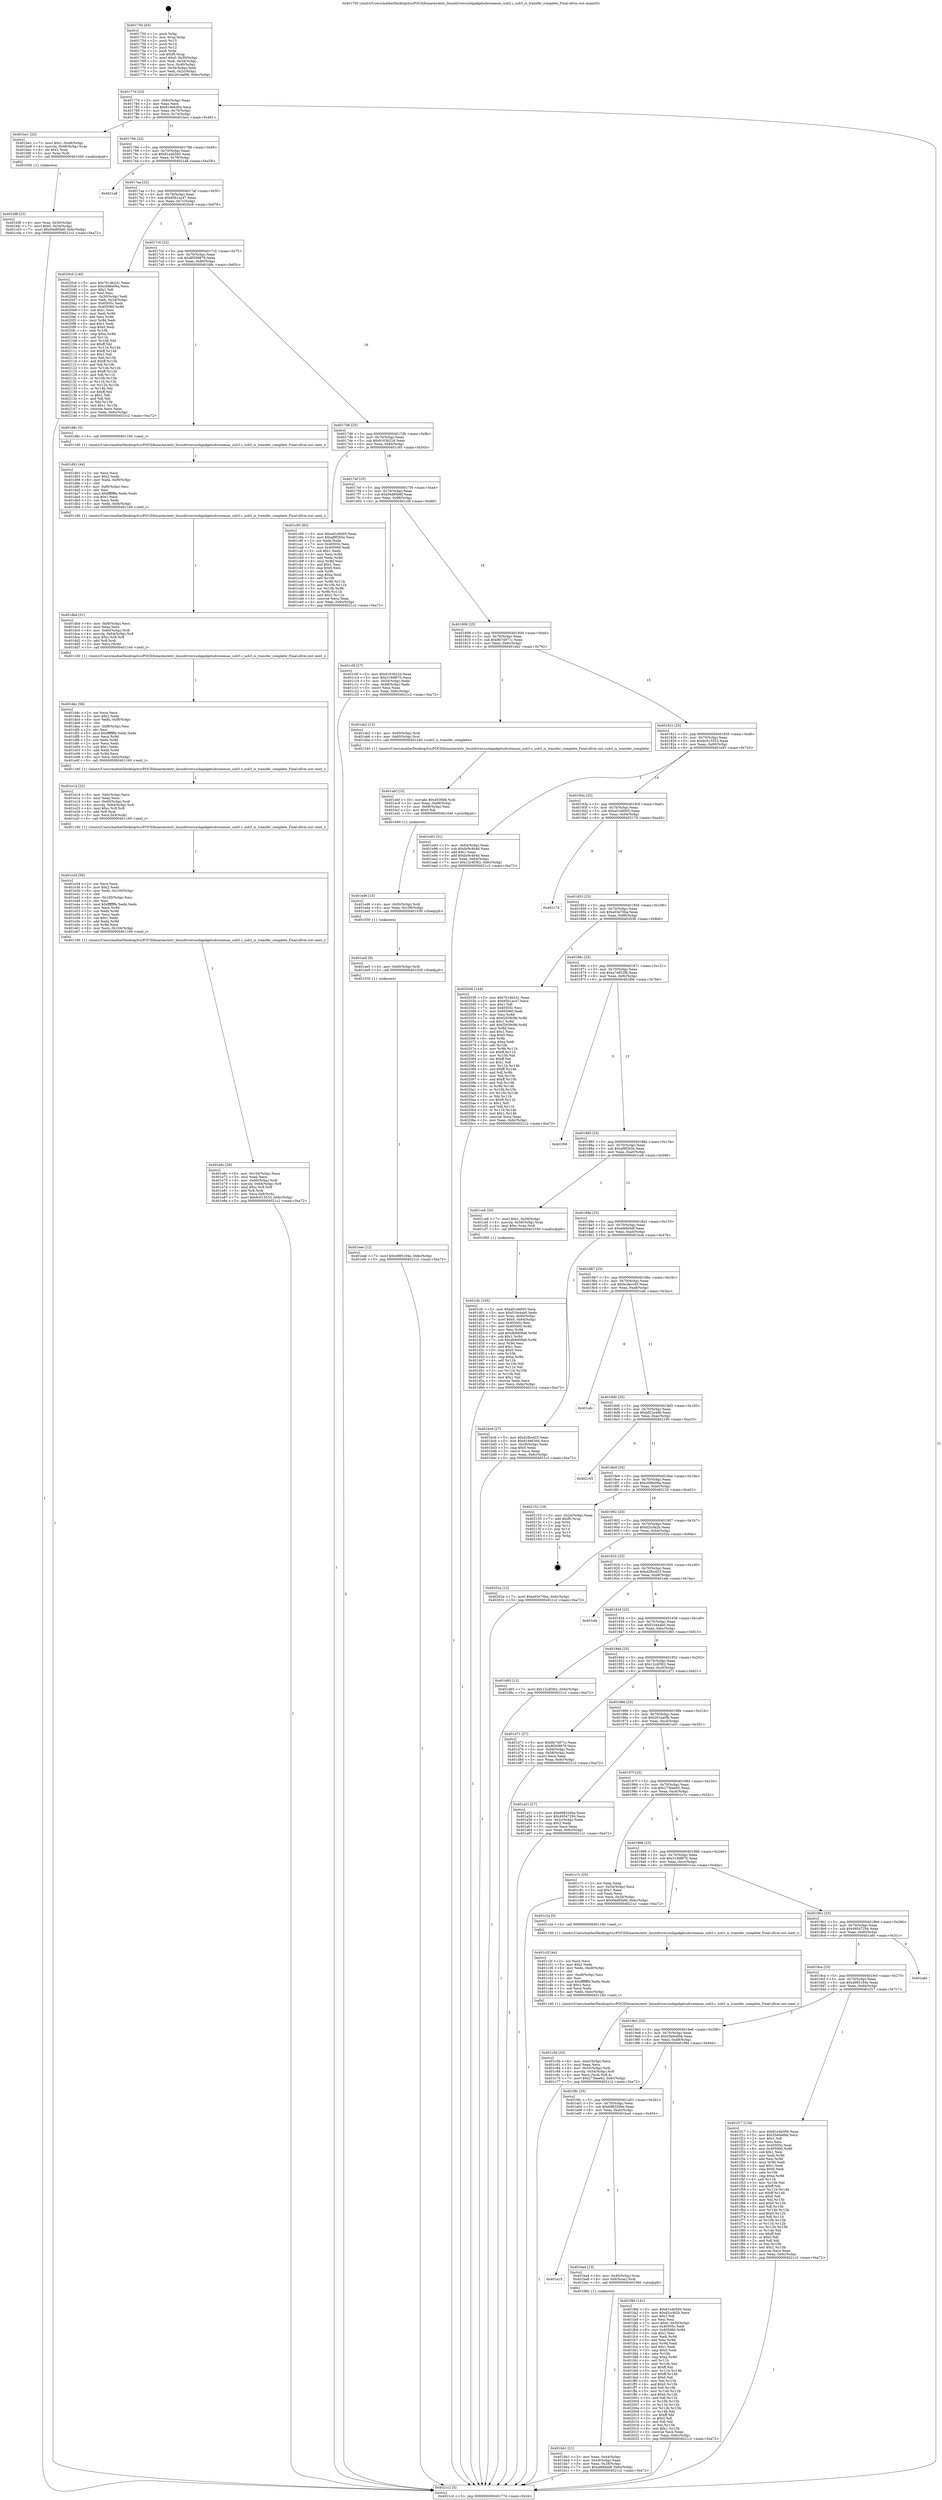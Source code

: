 digraph "0x401750" {
  label = "0x401750 (/mnt/c/Users/mathe/Desktop/tcc/POCII/binaries/extr_linuxdriversusbgadgetudcrenesas_usb3.c_usb3_is_transfer_complete_Final-ollvm.out::main(0))"
  labelloc = "t"
  node[shape=record]

  Entry [label="",width=0.3,height=0.3,shape=circle,fillcolor=black,style=filled]
  "0x40177d" [label="{
     0x40177d [23]\l
     | [instrs]\l
     &nbsp;&nbsp;0x40177d \<+3\>: mov -0x6c(%rbp),%eax\l
     &nbsp;&nbsp;0x401780 \<+2\>: mov %eax,%ecx\l
     &nbsp;&nbsp;0x401782 \<+6\>: sub $0x819e6364,%ecx\l
     &nbsp;&nbsp;0x401788 \<+3\>: mov %eax,-0x70(%rbp)\l
     &nbsp;&nbsp;0x40178b \<+3\>: mov %ecx,-0x74(%rbp)\l
     &nbsp;&nbsp;0x40178e \<+6\>: je 0000000000401be1 \<main+0x491\>\l
  }"]
  "0x401be1" [label="{
     0x401be1 [23]\l
     | [instrs]\l
     &nbsp;&nbsp;0x401be1 \<+7\>: movl $0x1,-0x48(%rbp)\l
     &nbsp;&nbsp;0x401be8 \<+4\>: movslq -0x48(%rbp),%rax\l
     &nbsp;&nbsp;0x401bec \<+4\>: shl $0x2,%rax\l
     &nbsp;&nbsp;0x401bf0 \<+3\>: mov %rax,%rdi\l
     &nbsp;&nbsp;0x401bf3 \<+5\>: call 0000000000401050 \<malloc@plt\>\l
     | [calls]\l
     &nbsp;&nbsp;0x401050 \{1\} (unknown)\l
  }"]
  "0x401794" [label="{
     0x401794 [22]\l
     | [instrs]\l
     &nbsp;&nbsp;0x401794 \<+5\>: jmp 0000000000401799 \<main+0x49\>\l
     &nbsp;&nbsp;0x401799 \<+3\>: mov -0x70(%rbp),%eax\l
     &nbsp;&nbsp;0x40179c \<+5\>: sub $0x81e4b500,%eax\l
     &nbsp;&nbsp;0x4017a1 \<+3\>: mov %eax,-0x78(%rbp)\l
     &nbsp;&nbsp;0x4017a4 \<+6\>: je 00000000004021a8 \<main+0xa58\>\l
  }"]
  Exit [label="",width=0.3,height=0.3,shape=circle,fillcolor=black,style=filled,peripheries=2]
  "0x4021a8" [label="{
     0x4021a8\l
  }", style=dashed]
  "0x4017aa" [label="{
     0x4017aa [22]\l
     | [instrs]\l
     &nbsp;&nbsp;0x4017aa \<+5\>: jmp 00000000004017af \<main+0x5f\>\l
     &nbsp;&nbsp;0x4017af \<+3\>: mov -0x70(%rbp),%eax\l
     &nbsp;&nbsp;0x4017b2 \<+5\>: sub $0x85b1ac47,%eax\l
     &nbsp;&nbsp;0x4017b7 \<+3\>: mov %eax,-0x7c(%rbp)\l
     &nbsp;&nbsp;0x4017ba \<+6\>: je 00000000004020c6 \<main+0x976\>\l
  }"]
  "0x401eee" [label="{
     0x401eee [12]\l
     | [instrs]\l
     &nbsp;&nbsp;0x401eee \<+7\>: movl $0x4985194e,-0x6c(%rbp)\l
     &nbsp;&nbsp;0x401ef5 \<+5\>: jmp 00000000004021c2 \<main+0xa72\>\l
  }"]
  "0x4020c6" [label="{
     0x4020c6 [140]\l
     | [instrs]\l
     &nbsp;&nbsp;0x4020c6 \<+5\>: mov $0x7b14b241,%eax\l
     &nbsp;&nbsp;0x4020cb \<+5\>: mov $0xc0d6e06a,%ecx\l
     &nbsp;&nbsp;0x4020d0 \<+2\>: mov $0x1,%dl\l
     &nbsp;&nbsp;0x4020d2 \<+2\>: xor %esi,%esi\l
     &nbsp;&nbsp;0x4020d4 \<+3\>: mov -0x30(%rbp),%edi\l
     &nbsp;&nbsp;0x4020d7 \<+3\>: mov %edi,-0x24(%rbp)\l
     &nbsp;&nbsp;0x4020da \<+7\>: mov 0x40505c,%edi\l
     &nbsp;&nbsp;0x4020e1 \<+8\>: mov 0x405060,%r8d\l
     &nbsp;&nbsp;0x4020e9 \<+3\>: sub $0x1,%esi\l
     &nbsp;&nbsp;0x4020ec \<+3\>: mov %edi,%r9d\l
     &nbsp;&nbsp;0x4020ef \<+3\>: add %esi,%r9d\l
     &nbsp;&nbsp;0x4020f2 \<+4\>: imul %r9d,%edi\l
     &nbsp;&nbsp;0x4020f6 \<+3\>: and $0x1,%edi\l
     &nbsp;&nbsp;0x4020f9 \<+3\>: cmp $0x0,%edi\l
     &nbsp;&nbsp;0x4020fc \<+4\>: sete %r10b\l
     &nbsp;&nbsp;0x402100 \<+4\>: cmp $0xa,%r8d\l
     &nbsp;&nbsp;0x402104 \<+4\>: setl %r11b\l
     &nbsp;&nbsp;0x402108 \<+3\>: mov %r10b,%bl\l
     &nbsp;&nbsp;0x40210b \<+3\>: xor $0xff,%bl\l
     &nbsp;&nbsp;0x40210e \<+3\>: mov %r11b,%r14b\l
     &nbsp;&nbsp;0x402111 \<+4\>: xor $0xff,%r14b\l
     &nbsp;&nbsp;0x402115 \<+3\>: xor $0x1,%dl\l
     &nbsp;&nbsp;0x402118 \<+3\>: mov %bl,%r15b\l
     &nbsp;&nbsp;0x40211b \<+4\>: and $0xff,%r15b\l
     &nbsp;&nbsp;0x40211f \<+3\>: and %dl,%r10b\l
     &nbsp;&nbsp;0x402122 \<+3\>: mov %r14b,%r12b\l
     &nbsp;&nbsp;0x402125 \<+4\>: and $0xff,%r12b\l
     &nbsp;&nbsp;0x402129 \<+3\>: and %dl,%r11b\l
     &nbsp;&nbsp;0x40212c \<+3\>: or %r10b,%r15b\l
     &nbsp;&nbsp;0x40212f \<+3\>: or %r11b,%r12b\l
     &nbsp;&nbsp;0x402132 \<+3\>: xor %r12b,%r15b\l
     &nbsp;&nbsp;0x402135 \<+3\>: or %r14b,%bl\l
     &nbsp;&nbsp;0x402138 \<+3\>: xor $0xff,%bl\l
     &nbsp;&nbsp;0x40213b \<+3\>: or $0x1,%dl\l
     &nbsp;&nbsp;0x40213e \<+2\>: and %dl,%bl\l
     &nbsp;&nbsp;0x402140 \<+3\>: or %bl,%r15b\l
     &nbsp;&nbsp;0x402143 \<+4\>: test $0x1,%r15b\l
     &nbsp;&nbsp;0x402147 \<+3\>: cmovne %ecx,%eax\l
     &nbsp;&nbsp;0x40214a \<+3\>: mov %eax,-0x6c(%rbp)\l
     &nbsp;&nbsp;0x40214d \<+5\>: jmp 00000000004021c2 \<main+0xa72\>\l
  }"]
  "0x4017c0" [label="{
     0x4017c0 [22]\l
     | [instrs]\l
     &nbsp;&nbsp;0x4017c0 \<+5\>: jmp 00000000004017c5 \<main+0x75\>\l
     &nbsp;&nbsp;0x4017c5 \<+3\>: mov -0x70(%rbp),%eax\l
     &nbsp;&nbsp;0x4017c8 \<+5\>: sub $0x8f308879,%eax\l
     &nbsp;&nbsp;0x4017cd \<+3\>: mov %eax,-0x80(%rbp)\l
     &nbsp;&nbsp;0x4017d0 \<+6\>: je 0000000000401d8c \<main+0x63c\>\l
  }"]
  "0x401ee5" [label="{
     0x401ee5 [9]\l
     | [instrs]\l
     &nbsp;&nbsp;0x401ee5 \<+4\>: mov -0x60(%rbp),%rdi\l
     &nbsp;&nbsp;0x401ee9 \<+5\>: call 0000000000401030 \<free@plt\>\l
     | [calls]\l
     &nbsp;&nbsp;0x401030 \{1\} (unknown)\l
  }"]
  "0x401d8c" [label="{
     0x401d8c [5]\l
     | [instrs]\l
     &nbsp;&nbsp;0x401d8c \<+5\>: call 0000000000401160 \<next_i\>\l
     | [calls]\l
     &nbsp;&nbsp;0x401160 \{1\} (/mnt/c/Users/mathe/Desktop/tcc/POCII/binaries/extr_linuxdriversusbgadgetudcrenesas_usb3.c_usb3_is_transfer_complete_Final-ollvm.out::next_i)\l
  }"]
  "0x4017d6" [label="{
     0x4017d6 [25]\l
     | [instrs]\l
     &nbsp;&nbsp;0x4017d6 \<+5\>: jmp 00000000004017db \<main+0x8b\>\l
     &nbsp;&nbsp;0x4017db \<+3\>: mov -0x70(%rbp),%eax\l
     &nbsp;&nbsp;0x4017de \<+5\>: sub $0x9163622d,%eax\l
     &nbsp;&nbsp;0x4017e3 \<+6\>: mov %eax,-0x84(%rbp)\l
     &nbsp;&nbsp;0x4017e9 \<+6\>: je 0000000000401c95 \<main+0x545\>\l
  }"]
  "0x401ed6" [label="{
     0x401ed6 [15]\l
     | [instrs]\l
     &nbsp;&nbsp;0x401ed6 \<+4\>: mov -0x50(%rbp),%rdi\l
     &nbsp;&nbsp;0x401eda \<+6\>: mov %eax,-0x108(%rbp)\l
     &nbsp;&nbsp;0x401ee0 \<+5\>: call 0000000000401030 \<free@plt\>\l
     | [calls]\l
     &nbsp;&nbsp;0x401030 \{1\} (unknown)\l
  }"]
  "0x401c95" [label="{
     0x401c95 [83]\l
     | [instrs]\l
     &nbsp;&nbsp;0x401c95 \<+5\>: mov $0xa01e6005,%eax\l
     &nbsp;&nbsp;0x401c9a \<+5\>: mov $0xaf9f2b5e,%ecx\l
     &nbsp;&nbsp;0x401c9f \<+2\>: xor %edx,%edx\l
     &nbsp;&nbsp;0x401ca1 \<+7\>: mov 0x40505c,%esi\l
     &nbsp;&nbsp;0x401ca8 \<+7\>: mov 0x405060,%edi\l
     &nbsp;&nbsp;0x401caf \<+3\>: sub $0x1,%edx\l
     &nbsp;&nbsp;0x401cb2 \<+3\>: mov %esi,%r8d\l
     &nbsp;&nbsp;0x401cb5 \<+3\>: add %edx,%r8d\l
     &nbsp;&nbsp;0x401cb8 \<+4\>: imul %r8d,%esi\l
     &nbsp;&nbsp;0x401cbc \<+3\>: and $0x1,%esi\l
     &nbsp;&nbsp;0x401cbf \<+3\>: cmp $0x0,%esi\l
     &nbsp;&nbsp;0x401cc2 \<+4\>: sete %r9b\l
     &nbsp;&nbsp;0x401cc6 \<+3\>: cmp $0xa,%edi\l
     &nbsp;&nbsp;0x401cc9 \<+4\>: setl %r10b\l
     &nbsp;&nbsp;0x401ccd \<+3\>: mov %r9b,%r11b\l
     &nbsp;&nbsp;0x401cd0 \<+3\>: and %r10b,%r11b\l
     &nbsp;&nbsp;0x401cd3 \<+3\>: xor %r10b,%r9b\l
     &nbsp;&nbsp;0x401cd6 \<+3\>: or %r9b,%r11b\l
     &nbsp;&nbsp;0x401cd9 \<+4\>: test $0x1,%r11b\l
     &nbsp;&nbsp;0x401cdd \<+3\>: cmovne %ecx,%eax\l
     &nbsp;&nbsp;0x401ce0 \<+3\>: mov %eax,-0x6c(%rbp)\l
     &nbsp;&nbsp;0x401ce3 \<+5\>: jmp 00000000004021c2 \<main+0xa72\>\l
  }"]
  "0x4017ef" [label="{
     0x4017ef [25]\l
     | [instrs]\l
     &nbsp;&nbsp;0x4017ef \<+5\>: jmp 00000000004017f4 \<main+0xa4\>\l
     &nbsp;&nbsp;0x4017f4 \<+3\>: mov -0x70(%rbp),%eax\l
     &nbsp;&nbsp;0x4017f7 \<+5\>: sub $0x94d85b6f,%eax\l
     &nbsp;&nbsp;0x4017fc \<+6\>: mov %eax,-0x88(%rbp)\l
     &nbsp;&nbsp;0x401802 \<+6\>: je 0000000000401c0f \<main+0x4bf\>\l
  }"]
  "0x401ebf" [label="{
     0x401ebf [23]\l
     | [instrs]\l
     &nbsp;&nbsp;0x401ebf \<+10\>: movabs $0x4030b6,%rdi\l
     &nbsp;&nbsp;0x401ec9 \<+3\>: mov %eax,-0x68(%rbp)\l
     &nbsp;&nbsp;0x401ecc \<+3\>: mov -0x68(%rbp),%esi\l
     &nbsp;&nbsp;0x401ecf \<+2\>: mov $0x0,%al\l
     &nbsp;&nbsp;0x401ed1 \<+5\>: call 0000000000401040 \<printf@plt\>\l
     | [calls]\l
     &nbsp;&nbsp;0x401040 \{1\} (unknown)\l
  }"]
  "0x401c0f" [label="{
     0x401c0f [27]\l
     | [instrs]\l
     &nbsp;&nbsp;0x401c0f \<+5\>: mov $0x9163622d,%eax\l
     &nbsp;&nbsp;0x401c14 \<+5\>: mov $0x319df670,%ecx\l
     &nbsp;&nbsp;0x401c19 \<+3\>: mov -0x54(%rbp),%edx\l
     &nbsp;&nbsp;0x401c1c \<+3\>: cmp -0x48(%rbp),%edx\l
     &nbsp;&nbsp;0x401c1f \<+3\>: cmovl %ecx,%eax\l
     &nbsp;&nbsp;0x401c22 \<+3\>: mov %eax,-0x6c(%rbp)\l
     &nbsp;&nbsp;0x401c25 \<+5\>: jmp 00000000004021c2 \<main+0xa72\>\l
  }"]
  "0x401808" [label="{
     0x401808 [25]\l
     | [instrs]\l
     &nbsp;&nbsp;0x401808 \<+5\>: jmp 000000000040180d \<main+0xbd\>\l
     &nbsp;&nbsp;0x40180d \<+3\>: mov -0x70(%rbp),%eax\l
     &nbsp;&nbsp;0x401810 \<+5\>: sub $0x9b74971c,%eax\l
     &nbsp;&nbsp;0x401815 \<+6\>: mov %eax,-0x8c(%rbp)\l
     &nbsp;&nbsp;0x40181b \<+6\>: je 0000000000401eb2 \<main+0x762\>\l
  }"]
  "0x401e6c" [label="{
     0x401e6c [39]\l
     | [instrs]\l
     &nbsp;&nbsp;0x401e6c \<+6\>: mov -0x104(%rbp),%ecx\l
     &nbsp;&nbsp;0x401e72 \<+3\>: imul %eax,%ecx\l
     &nbsp;&nbsp;0x401e75 \<+4\>: mov -0x60(%rbp),%rdi\l
     &nbsp;&nbsp;0x401e79 \<+4\>: movslq -0x64(%rbp),%r8\l
     &nbsp;&nbsp;0x401e7d \<+4\>: imul $0xc,%r8,%r8\l
     &nbsp;&nbsp;0x401e81 \<+3\>: add %r8,%rdi\l
     &nbsp;&nbsp;0x401e84 \<+3\>: mov %ecx,0x8(%rdi)\l
     &nbsp;&nbsp;0x401e87 \<+7\>: movl $0x9c015533,-0x6c(%rbp)\l
     &nbsp;&nbsp;0x401e8e \<+5\>: jmp 00000000004021c2 \<main+0xa72\>\l
  }"]
  "0x401eb2" [label="{
     0x401eb2 [13]\l
     | [instrs]\l
     &nbsp;&nbsp;0x401eb2 \<+4\>: mov -0x50(%rbp),%rdi\l
     &nbsp;&nbsp;0x401eb6 \<+4\>: mov -0x60(%rbp),%rsi\l
     &nbsp;&nbsp;0x401eba \<+5\>: call 0000000000401240 \<usb3_is_transfer_complete\>\l
     | [calls]\l
     &nbsp;&nbsp;0x401240 \{1\} (/mnt/c/Users/mathe/Desktop/tcc/POCII/binaries/extr_linuxdriversusbgadgetudcrenesas_usb3.c_usb3_is_transfer_complete_Final-ollvm.out::usb3_is_transfer_complete)\l
  }"]
  "0x401821" [label="{
     0x401821 [25]\l
     | [instrs]\l
     &nbsp;&nbsp;0x401821 \<+5\>: jmp 0000000000401826 \<main+0xd6\>\l
     &nbsp;&nbsp;0x401826 \<+3\>: mov -0x70(%rbp),%eax\l
     &nbsp;&nbsp;0x401829 \<+5\>: sub $0x9c015533,%eax\l
     &nbsp;&nbsp;0x40182e \<+6\>: mov %eax,-0x90(%rbp)\l
     &nbsp;&nbsp;0x401834 \<+6\>: je 0000000000401e93 \<main+0x743\>\l
  }"]
  "0x401e34" [label="{
     0x401e34 [56]\l
     | [instrs]\l
     &nbsp;&nbsp;0x401e34 \<+2\>: xor %ecx,%ecx\l
     &nbsp;&nbsp;0x401e36 \<+5\>: mov $0x2,%edx\l
     &nbsp;&nbsp;0x401e3b \<+6\>: mov %edx,-0x100(%rbp)\l
     &nbsp;&nbsp;0x401e41 \<+1\>: cltd\l
     &nbsp;&nbsp;0x401e42 \<+6\>: mov -0x100(%rbp),%esi\l
     &nbsp;&nbsp;0x401e48 \<+2\>: idiv %esi\l
     &nbsp;&nbsp;0x401e4a \<+6\>: imul $0xfffffffe,%edx,%edx\l
     &nbsp;&nbsp;0x401e50 \<+3\>: mov %ecx,%r9d\l
     &nbsp;&nbsp;0x401e53 \<+3\>: sub %edx,%r9d\l
     &nbsp;&nbsp;0x401e56 \<+2\>: mov %ecx,%edx\l
     &nbsp;&nbsp;0x401e58 \<+3\>: sub $0x1,%edx\l
     &nbsp;&nbsp;0x401e5b \<+3\>: add %edx,%r9d\l
     &nbsp;&nbsp;0x401e5e \<+3\>: sub %r9d,%ecx\l
     &nbsp;&nbsp;0x401e61 \<+6\>: mov %ecx,-0x104(%rbp)\l
     &nbsp;&nbsp;0x401e67 \<+5\>: call 0000000000401160 \<next_i\>\l
     | [calls]\l
     &nbsp;&nbsp;0x401160 \{1\} (/mnt/c/Users/mathe/Desktop/tcc/POCII/binaries/extr_linuxdriversusbgadgetudcrenesas_usb3.c_usb3_is_transfer_complete_Final-ollvm.out::next_i)\l
  }"]
  "0x401e93" [label="{
     0x401e93 [31]\l
     | [instrs]\l
     &nbsp;&nbsp;0x401e93 \<+3\>: mov -0x64(%rbp),%eax\l
     &nbsp;&nbsp;0x401e96 \<+5\>: sub $0xbc9c4b4d,%eax\l
     &nbsp;&nbsp;0x401e9b \<+3\>: add $0x1,%eax\l
     &nbsp;&nbsp;0x401e9e \<+5\>: add $0xbc9c4b4d,%eax\l
     &nbsp;&nbsp;0x401ea3 \<+3\>: mov %eax,-0x64(%rbp)\l
     &nbsp;&nbsp;0x401ea6 \<+7\>: movl $0x12c4f362,-0x6c(%rbp)\l
     &nbsp;&nbsp;0x401ead \<+5\>: jmp 00000000004021c2 \<main+0xa72\>\l
  }"]
  "0x40183a" [label="{
     0x40183a [25]\l
     | [instrs]\l
     &nbsp;&nbsp;0x40183a \<+5\>: jmp 000000000040183f \<main+0xef\>\l
     &nbsp;&nbsp;0x40183f \<+3\>: mov -0x70(%rbp),%eax\l
     &nbsp;&nbsp;0x401842 \<+5\>: sub $0xa01e6005,%eax\l
     &nbsp;&nbsp;0x401847 \<+6\>: mov %eax,-0x94(%rbp)\l
     &nbsp;&nbsp;0x40184d \<+6\>: je 000000000040217d \<main+0xa2d\>\l
  }"]
  "0x401e14" [label="{
     0x401e14 [32]\l
     | [instrs]\l
     &nbsp;&nbsp;0x401e14 \<+6\>: mov -0xfc(%rbp),%ecx\l
     &nbsp;&nbsp;0x401e1a \<+3\>: imul %eax,%ecx\l
     &nbsp;&nbsp;0x401e1d \<+4\>: mov -0x60(%rbp),%rdi\l
     &nbsp;&nbsp;0x401e21 \<+4\>: movslq -0x64(%rbp),%r8\l
     &nbsp;&nbsp;0x401e25 \<+4\>: imul $0xc,%r8,%r8\l
     &nbsp;&nbsp;0x401e29 \<+3\>: add %r8,%rdi\l
     &nbsp;&nbsp;0x401e2c \<+3\>: mov %ecx,0x4(%rdi)\l
     &nbsp;&nbsp;0x401e2f \<+5\>: call 0000000000401160 \<next_i\>\l
     | [calls]\l
     &nbsp;&nbsp;0x401160 \{1\} (/mnt/c/Users/mathe/Desktop/tcc/POCII/binaries/extr_linuxdriversusbgadgetudcrenesas_usb3.c_usb3_is_transfer_complete_Final-ollvm.out::next_i)\l
  }"]
  "0x40217d" [label="{
     0x40217d\l
  }", style=dashed]
  "0x401853" [label="{
     0x401853 [25]\l
     | [instrs]\l
     &nbsp;&nbsp;0x401853 \<+5\>: jmp 0000000000401858 \<main+0x108\>\l
     &nbsp;&nbsp;0x401858 \<+3\>: mov -0x70(%rbp),%eax\l
     &nbsp;&nbsp;0x40185b \<+5\>: sub $0xa03e70ba,%eax\l
     &nbsp;&nbsp;0x401860 \<+6\>: mov %eax,-0x98(%rbp)\l
     &nbsp;&nbsp;0x401866 \<+6\>: je 0000000000402036 \<main+0x8e6\>\l
  }"]
  "0x401ddc" [label="{
     0x401ddc [56]\l
     | [instrs]\l
     &nbsp;&nbsp;0x401ddc \<+2\>: xor %ecx,%ecx\l
     &nbsp;&nbsp;0x401dde \<+5\>: mov $0x2,%edx\l
     &nbsp;&nbsp;0x401de3 \<+6\>: mov %edx,-0xf8(%rbp)\l
     &nbsp;&nbsp;0x401de9 \<+1\>: cltd\l
     &nbsp;&nbsp;0x401dea \<+6\>: mov -0xf8(%rbp),%esi\l
     &nbsp;&nbsp;0x401df0 \<+2\>: idiv %esi\l
     &nbsp;&nbsp;0x401df2 \<+6\>: imul $0xfffffffe,%edx,%edx\l
     &nbsp;&nbsp;0x401df8 \<+3\>: mov %ecx,%r9d\l
     &nbsp;&nbsp;0x401dfb \<+3\>: sub %edx,%r9d\l
     &nbsp;&nbsp;0x401dfe \<+2\>: mov %ecx,%edx\l
     &nbsp;&nbsp;0x401e00 \<+3\>: sub $0x1,%edx\l
     &nbsp;&nbsp;0x401e03 \<+3\>: add %edx,%r9d\l
     &nbsp;&nbsp;0x401e06 \<+3\>: sub %r9d,%ecx\l
     &nbsp;&nbsp;0x401e09 \<+6\>: mov %ecx,-0xfc(%rbp)\l
     &nbsp;&nbsp;0x401e0f \<+5\>: call 0000000000401160 \<next_i\>\l
     | [calls]\l
     &nbsp;&nbsp;0x401160 \{1\} (/mnt/c/Users/mathe/Desktop/tcc/POCII/binaries/extr_linuxdriversusbgadgetudcrenesas_usb3.c_usb3_is_transfer_complete_Final-ollvm.out::next_i)\l
  }"]
  "0x402036" [label="{
     0x402036 [144]\l
     | [instrs]\l
     &nbsp;&nbsp;0x402036 \<+5\>: mov $0x7b14b241,%eax\l
     &nbsp;&nbsp;0x40203b \<+5\>: mov $0x85b1ac47,%ecx\l
     &nbsp;&nbsp;0x402040 \<+2\>: mov $0x1,%dl\l
     &nbsp;&nbsp;0x402042 \<+7\>: mov 0x40505c,%esi\l
     &nbsp;&nbsp;0x402049 \<+7\>: mov 0x405060,%edi\l
     &nbsp;&nbsp;0x402050 \<+3\>: mov %esi,%r8d\l
     &nbsp;&nbsp;0x402053 \<+7\>: sub $0xf2939c9b,%r8d\l
     &nbsp;&nbsp;0x40205a \<+4\>: sub $0x1,%r8d\l
     &nbsp;&nbsp;0x40205e \<+7\>: add $0xf2939c9b,%r8d\l
     &nbsp;&nbsp;0x402065 \<+4\>: imul %r8d,%esi\l
     &nbsp;&nbsp;0x402069 \<+3\>: and $0x1,%esi\l
     &nbsp;&nbsp;0x40206c \<+3\>: cmp $0x0,%esi\l
     &nbsp;&nbsp;0x40206f \<+4\>: sete %r9b\l
     &nbsp;&nbsp;0x402073 \<+3\>: cmp $0xa,%edi\l
     &nbsp;&nbsp;0x402076 \<+4\>: setl %r10b\l
     &nbsp;&nbsp;0x40207a \<+3\>: mov %r9b,%r11b\l
     &nbsp;&nbsp;0x40207d \<+4\>: xor $0xff,%r11b\l
     &nbsp;&nbsp;0x402081 \<+3\>: mov %r10b,%bl\l
     &nbsp;&nbsp;0x402084 \<+3\>: xor $0xff,%bl\l
     &nbsp;&nbsp;0x402087 \<+3\>: xor $0x1,%dl\l
     &nbsp;&nbsp;0x40208a \<+3\>: mov %r11b,%r14b\l
     &nbsp;&nbsp;0x40208d \<+4\>: and $0xff,%r14b\l
     &nbsp;&nbsp;0x402091 \<+3\>: and %dl,%r9b\l
     &nbsp;&nbsp;0x402094 \<+3\>: mov %bl,%r15b\l
     &nbsp;&nbsp;0x402097 \<+4\>: and $0xff,%r15b\l
     &nbsp;&nbsp;0x40209b \<+3\>: and %dl,%r10b\l
     &nbsp;&nbsp;0x40209e \<+3\>: or %r9b,%r14b\l
     &nbsp;&nbsp;0x4020a1 \<+3\>: or %r10b,%r15b\l
     &nbsp;&nbsp;0x4020a4 \<+3\>: xor %r15b,%r14b\l
     &nbsp;&nbsp;0x4020a7 \<+3\>: or %bl,%r11b\l
     &nbsp;&nbsp;0x4020aa \<+4\>: xor $0xff,%r11b\l
     &nbsp;&nbsp;0x4020ae \<+3\>: or $0x1,%dl\l
     &nbsp;&nbsp;0x4020b1 \<+3\>: and %dl,%r11b\l
     &nbsp;&nbsp;0x4020b4 \<+3\>: or %r11b,%r14b\l
     &nbsp;&nbsp;0x4020b7 \<+4\>: test $0x1,%r14b\l
     &nbsp;&nbsp;0x4020bb \<+3\>: cmovne %ecx,%eax\l
     &nbsp;&nbsp;0x4020be \<+3\>: mov %eax,-0x6c(%rbp)\l
     &nbsp;&nbsp;0x4020c1 \<+5\>: jmp 00000000004021c2 \<main+0xa72\>\l
  }"]
  "0x40186c" [label="{
     0x40186c [25]\l
     | [instrs]\l
     &nbsp;&nbsp;0x40186c \<+5\>: jmp 0000000000401871 \<main+0x121\>\l
     &nbsp;&nbsp;0x401871 \<+3\>: mov -0x70(%rbp),%eax\l
     &nbsp;&nbsp;0x401874 \<+5\>: sub $0xa7e852f8,%eax\l
     &nbsp;&nbsp;0x401879 \<+6\>: mov %eax,-0x9c(%rbp)\l
     &nbsp;&nbsp;0x40187f \<+6\>: je 0000000000401f06 \<main+0x7b6\>\l
  }"]
  "0x401dbd" [label="{
     0x401dbd [31]\l
     | [instrs]\l
     &nbsp;&nbsp;0x401dbd \<+6\>: mov -0xf4(%rbp),%ecx\l
     &nbsp;&nbsp;0x401dc3 \<+3\>: imul %eax,%ecx\l
     &nbsp;&nbsp;0x401dc6 \<+4\>: mov -0x60(%rbp),%rdi\l
     &nbsp;&nbsp;0x401dca \<+4\>: movslq -0x64(%rbp),%r8\l
     &nbsp;&nbsp;0x401dce \<+4\>: imul $0xc,%r8,%r8\l
     &nbsp;&nbsp;0x401dd2 \<+3\>: add %r8,%rdi\l
     &nbsp;&nbsp;0x401dd5 \<+2\>: mov %ecx,(%rdi)\l
     &nbsp;&nbsp;0x401dd7 \<+5\>: call 0000000000401160 \<next_i\>\l
     | [calls]\l
     &nbsp;&nbsp;0x401160 \{1\} (/mnt/c/Users/mathe/Desktop/tcc/POCII/binaries/extr_linuxdriversusbgadgetudcrenesas_usb3.c_usb3_is_transfer_complete_Final-ollvm.out::next_i)\l
  }"]
  "0x401f06" [label="{
     0x401f06\l
  }", style=dashed]
  "0x401885" [label="{
     0x401885 [25]\l
     | [instrs]\l
     &nbsp;&nbsp;0x401885 \<+5\>: jmp 000000000040188a \<main+0x13a\>\l
     &nbsp;&nbsp;0x40188a \<+3\>: mov -0x70(%rbp),%eax\l
     &nbsp;&nbsp;0x40188d \<+5\>: sub $0xaf9f2b5e,%eax\l
     &nbsp;&nbsp;0x401892 \<+6\>: mov %eax,-0xa0(%rbp)\l
     &nbsp;&nbsp;0x401898 \<+6\>: je 0000000000401ce8 \<main+0x598\>\l
  }"]
  "0x401d91" [label="{
     0x401d91 [44]\l
     | [instrs]\l
     &nbsp;&nbsp;0x401d91 \<+2\>: xor %ecx,%ecx\l
     &nbsp;&nbsp;0x401d93 \<+5\>: mov $0x2,%edx\l
     &nbsp;&nbsp;0x401d98 \<+6\>: mov %edx,-0xf0(%rbp)\l
     &nbsp;&nbsp;0x401d9e \<+1\>: cltd\l
     &nbsp;&nbsp;0x401d9f \<+6\>: mov -0xf0(%rbp),%esi\l
     &nbsp;&nbsp;0x401da5 \<+2\>: idiv %esi\l
     &nbsp;&nbsp;0x401da7 \<+6\>: imul $0xfffffffe,%edx,%edx\l
     &nbsp;&nbsp;0x401dad \<+3\>: sub $0x1,%ecx\l
     &nbsp;&nbsp;0x401db0 \<+2\>: sub %ecx,%edx\l
     &nbsp;&nbsp;0x401db2 \<+6\>: mov %edx,-0xf4(%rbp)\l
     &nbsp;&nbsp;0x401db8 \<+5\>: call 0000000000401160 \<next_i\>\l
     | [calls]\l
     &nbsp;&nbsp;0x401160 \{1\} (/mnt/c/Users/mathe/Desktop/tcc/POCII/binaries/extr_linuxdriversusbgadgetudcrenesas_usb3.c_usb3_is_transfer_complete_Final-ollvm.out::next_i)\l
  }"]
  "0x401ce8" [label="{
     0x401ce8 [20]\l
     | [instrs]\l
     &nbsp;&nbsp;0x401ce8 \<+7\>: movl $0x1,-0x58(%rbp)\l
     &nbsp;&nbsp;0x401cef \<+4\>: movslq -0x58(%rbp),%rax\l
     &nbsp;&nbsp;0x401cf3 \<+4\>: imul $0xc,%rax,%rdi\l
     &nbsp;&nbsp;0x401cf7 \<+5\>: call 0000000000401050 \<malloc@plt\>\l
     | [calls]\l
     &nbsp;&nbsp;0x401050 \{1\} (unknown)\l
  }"]
  "0x40189e" [label="{
     0x40189e [25]\l
     | [instrs]\l
     &nbsp;&nbsp;0x40189e \<+5\>: jmp 00000000004018a3 \<main+0x153\>\l
     &nbsp;&nbsp;0x4018a3 \<+3\>: mov -0x70(%rbp),%eax\l
     &nbsp;&nbsp;0x4018a6 \<+5\>: sub $0xafe8dddf,%eax\l
     &nbsp;&nbsp;0x4018ab \<+6\>: mov %eax,-0xa4(%rbp)\l
     &nbsp;&nbsp;0x4018b1 \<+6\>: je 0000000000401bc6 \<main+0x476\>\l
  }"]
  "0x401cfc" [label="{
     0x401cfc [105]\l
     | [instrs]\l
     &nbsp;&nbsp;0x401cfc \<+5\>: mov $0xa01e6005,%ecx\l
     &nbsp;&nbsp;0x401d01 \<+5\>: mov $0xf1044ab0,%edx\l
     &nbsp;&nbsp;0x401d06 \<+4\>: mov %rax,-0x60(%rbp)\l
     &nbsp;&nbsp;0x401d0a \<+7\>: movl $0x0,-0x64(%rbp)\l
     &nbsp;&nbsp;0x401d11 \<+7\>: mov 0x40505c,%esi\l
     &nbsp;&nbsp;0x401d18 \<+8\>: mov 0x405060,%r8d\l
     &nbsp;&nbsp;0x401d20 \<+3\>: mov %esi,%r9d\l
     &nbsp;&nbsp;0x401d23 \<+7\>: add $0xdb8d09a6,%r9d\l
     &nbsp;&nbsp;0x401d2a \<+4\>: sub $0x1,%r9d\l
     &nbsp;&nbsp;0x401d2e \<+7\>: sub $0xdb8d09a6,%r9d\l
     &nbsp;&nbsp;0x401d35 \<+4\>: imul %r9d,%esi\l
     &nbsp;&nbsp;0x401d39 \<+3\>: and $0x1,%esi\l
     &nbsp;&nbsp;0x401d3c \<+3\>: cmp $0x0,%esi\l
     &nbsp;&nbsp;0x401d3f \<+4\>: sete %r10b\l
     &nbsp;&nbsp;0x401d43 \<+4\>: cmp $0xa,%r8d\l
     &nbsp;&nbsp;0x401d47 \<+4\>: setl %r11b\l
     &nbsp;&nbsp;0x401d4b \<+3\>: mov %r10b,%bl\l
     &nbsp;&nbsp;0x401d4e \<+3\>: and %r11b,%bl\l
     &nbsp;&nbsp;0x401d51 \<+3\>: xor %r11b,%r10b\l
     &nbsp;&nbsp;0x401d54 \<+3\>: or %r10b,%bl\l
     &nbsp;&nbsp;0x401d57 \<+3\>: test $0x1,%bl\l
     &nbsp;&nbsp;0x401d5a \<+3\>: cmovne %edx,%ecx\l
     &nbsp;&nbsp;0x401d5d \<+3\>: mov %ecx,-0x6c(%rbp)\l
     &nbsp;&nbsp;0x401d60 \<+5\>: jmp 00000000004021c2 \<main+0xa72\>\l
  }"]
  "0x401bc6" [label="{
     0x401bc6 [27]\l
     | [instrs]\l
     &nbsp;&nbsp;0x401bc6 \<+5\>: mov $0xd2fbcd23,%eax\l
     &nbsp;&nbsp;0x401bcb \<+5\>: mov $0x819e6364,%ecx\l
     &nbsp;&nbsp;0x401bd0 \<+3\>: mov -0x28(%rbp),%edx\l
     &nbsp;&nbsp;0x401bd3 \<+3\>: cmp $0x0,%edx\l
     &nbsp;&nbsp;0x401bd6 \<+3\>: cmove %ecx,%eax\l
     &nbsp;&nbsp;0x401bd9 \<+3\>: mov %eax,-0x6c(%rbp)\l
     &nbsp;&nbsp;0x401bdc \<+5\>: jmp 00000000004021c2 \<main+0xa72\>\l
  }"]
  "0x4018b7" [label="{
     0x4018b7 [25]\l
     | [instrs]\l
     &nbsp;&nbsp;0x4018b7 \<+5\>: jmp 00000000004018bc \<main+0x16c\>\l
     &nbsp;&nbsp;0x4018bc \<+3\>: mov -0x70(%rbp),%eax\l
     &nbsp;&nbsp;0x4018bf \<+5\>: sub $0xbcdecc65,%eax\l
     &nbsp;&nbsp;0x4018c4 \<+6\>: mov %eax,-0xa8(%rbp)\l
     &nbsp;&nbsp;0x4018ca \<+6\>: je 0000000000401afc \<main+0x3ac\>\l
  }"]
  "0x401c5b" [label="{
     0x401c5b [33]\l
     | [instrs]\l
     &nbsp;&nbsp;0x401c5b \<+6\>: mov -0xec(%rbp),%ecx\l
     &nbsp;&nbsp;0x401c61 \<+3\>: imul %eax,%ecx\l
     &nbsp;&nbsp;0x401c64 \<+4\>: mov -0x50(%rbp),%rdi\l
     &nbsp;&nbsp;0x401c68 \<+4\>: movslq -0x54(%rbp),%r8\l
     &nbsp;&nbsp;0x401c6c \<+4\>: mov %ecx,(%rdi,%r8,4)\l
     &nbsp;&nbsp;0x401c70 \<+7\>: movl $0x273bee92,-0x6c(%rbp)\l
     &nbsp;&nbsp;0x401c77 \<+5\>: jmp 00000000004021c2 \<main+0xa72\>\l
  }"]
  "0x401afc" [label="{
     0x401afc\l
  }", style=dashed]
  "0x4018d0" [label="{
     0x4018d0 [25]\l
     | [instrs]\l
     &nbsp;&nbsp;0x4018d0 \<+5\>: jmp 00000000004018d5 \<main+0x185\>\l
     &nbsp;&nbsp;0x4018d5 \<+3\>: mov -0x70(%rbp),%eax\l
     &nbsp;&nbsp;0x4018d8 \<+5\>: sub $0xbf22a49b,%eax\l
     &nbsp;&nbsp;0x4018dd \<+6\>: mov %eax,-0xac(%rbp)\l
     &nbsp;&nbsp;0x4018e3 \<+6\>: je 0000000000402165 \<main+0xa15\>\l
  }"]
  "0x401c2f" [label="{
     0x401c2f [44]\l
     | [instrs]\l
     &nbsp;&nbsp;0x401c2f \<+2\>: xor %ecx,%ecx\l
     &nbsp;&nbsp;0x401c31 \<+5\>: mov $0x2,%edx\l
     &nbsp;&nbsp;0x401c36 \<+6\>: mov %edx,-0xe8(%rbp)\l
     &nbsp;&nbsp;0x401c3c \<+1\>: cltd\l
     &nbsp;&nbsp;0x401c3d \<+6\>: mov -0xe8(%rbp),%esi\l
     &nbsp;&nbsp;0x401c43 \<+2\>: idiv %esi\l
     &nbsp;&nbsp;0x401c45 \<+6\>: imul $0xfffffffe,%edx,%edx\l
     &nbsp;&nbsp;0x401c4b \<+3\>: sub $0x1,%ecx\l
     &nbsp;&nbsp;0x401c4e \<+2\>: sub %ecx,%edx\l
     &nbsp;&nbsp;0x401c50 \<+6\>: mov %edx,-0xec(%rbp)\l
     &nbsp;&nbsp;0x401c56 \<+5\>: call 0000000000401160 \<next_i\>\l
     | [calls]\l
     &nbsp;&nbsp;0x401160 \{1\} (/mnt/c/Users/mathe/Desktop/tcc/POCII/binaries/extr_linuxdriversusbgadgetudcrenesas_usb3.c_usb3_is_transfer_complete_Final-ollvm.out::next_i)\l
  }"]
  "0x402165" [label="{
     0x402165\l
  }", style=dashed]
  "0x4018e9" [label="{
     0x4018e9 [25]\l
     | [instrs]\l
     &nbsp;&nbsp;0x4018e9 \<+5\>: jmp 00000000004018ee \<main+0x19e\>\l
     &nbsp;&nbsp;0x4018ee \<+3\>: mov -0x70(%rbp),%eax\l
     &nbsp;&nbsp;0x4018f1 \<+5\>: sub $0xc0d6e06a,%eax\l
     &nbsp;&nbsp;0x4018f6 \<+6\>: mov %eax,-0xb0(%rbp)\l
     &nbsp;&nbsp;0x4018fc \<+6\>: je 0000000000402152 \<main+0xa02\>\l
  }"]
  "0x401bf8" [label="{
     0x401bf8 [23]\l
     | [instrs]\l
     &nbsp;&nbsp;0x401bf8 \<+4\>: mov %rax,-0x50(%rbp)\l
     &nbsp;&nbsp;0x401bfc \<+7\>: movl $0x0,-0x54(%rbp)\l
     &nbsp;&nbsp;0x401c03 \<+7\>: movl $0x94d85b6f,-0x6c(%rbp)\l
     &nbsp;&nbsp;0x401c0a \<+5\>: jmp 00000000004021c2 \<main+0xa72\>\l
  }"]
  "0x402152" [label="{
     0x402152 [19]\l
     | [instrs]\l
     &nbsp;&nbsp;0x402152 \<+3\>: mov -0x24(%rbp),%eax\l
     &nbsp;&nbsp;0x402155 \<+7\>: add $0xf0,%rsp\l
     &nbsp;&nbsp;0x40215c \<+1\>: pop %rbx\l
     &nbsp;&nbsp;0x40215d \<+2\>: pop %r12\l
     &nbsp;&nbsp;0x40215f \<+2\>: pop %r14\l
     &nbsp;&nbsp;0x402161 \<+2\>: pop %r15\l
     &nbsp;&nbsp;0x402163 \<+1\>: pop %rbp\l
     &nbsp;&nbsp;0x402164 \<+1\>: ret\l
  }"]
  "0x401902" [label="{
     0x401902 [25]\l
     | [instrs]\l
     &nbsp;&nbsp;0x401902 \<+5\>: jmp 0000000000401907 \<main+0x1b7\>\l
     &nbsp;&nbsp;0x401907 \<+3\>: mov -0x70(%rbp),%eax\l
     &nbsp;&nbsp;0x40190a \<+5\>: sub $0xd2ccfa2b,%eax\l
     &nbsp;&nbsp;0x40190f \<+6\>: mov %eax,-0xb4(%rbp)\l
     &nbsp;&nbsp;0x401915 \<+6\>: je 000000000040202a \<main+0x8da\>\l
  }"]
  "0x401bb1" [label="{
     0x401bb1 [21]\l
     | [instrs]\l
     &nbsp;&nbsp;0x401bb1 \<+3\>: mov %eax,-0x44(%rbp)\l
     &nbsp;&nbsp;0x401bb4 \<+3\>: mov -0x44(%rbp),%eax\l
     &nbsp;&nbsp;0x401bb7 \<+3\>: mov %eax,-0x28(%rbp)\l
     &nbsp;&nbsp;0x401bba \<+7\>: movl $0xafe8dddf,-0x6c(%rbp)\l
     &nbsp;&nbsp;0x401bc1 \<+5\>: jmp 00000000004021c2 \<main+0xa72\>\l
  }"]
  "0x40202a" [label="{
     0x40202a [12]\l
     | [instrs]\l
     &nbsp;&nbsp;0x40202a \<+7\>: movl $0xa03e70ba,-0x6c(%rbp)\l
     &nbsp;&nbsp;0x402031 \<+5\>: jmp 00000000004021c2 \<main+0xa72\>\l
  }"]
  "0x40191b" [label="{
     0x40191b [25]\l
     | [instrs]\l
     &nbsp;&nbsp;0x40191b \<+5\>: jmp 0000000000401920 \<main+0x1d0\>\l
     &nbsp;&nbsp;0x401920 \<+3\>: mov -0x70(%rbp),%eax\l
     &nbsp;&nbsp;0x401923 \<+5\>: sub $0xd2fbcd23,%eax\l
     &nbsp;&nbsp;0x401928 \<+6\>: mov %eax,-0xb8(%rbp)\l
     &nbsp;&nbsp;0x40192e \<+6\>: je 0000000000401efa \<main+0x7aa\>\l
  }"]
  "0x401a15" [label="{
     0x401a15\l
  }", style=dashed]
  "0x401efa" [label="{
     0x401efa\l
  }", style=dashed]
  "0x401934" [label="{
     0x401934 [25]\l
     | [instrs]\l
     &nbsp;&nbsp;0x401934 \<+5\>: jmp 0000000000401939 \<main+0x1e9\>\l
     &nbsp;&nbsp;0x401939 \<+3\>: mov -0x70(%rbp),%eax\l
     &nbsp;&nbsp;0x40193c \<+5\>: sub $0xf1044ab0,%eax\l
     &nbsp;&nbsp;0x401941 \<+6\>: mov %eax,-0xbc(%rbp)\l
     &nbsp;&nbsp;0x401947 \<+6\>: je 0000000000401d65 \<main+0x615\>\l
  }"]
  "0x401ba4" [label="{
     0x401ba4 [13]\l
     | [instrs]\l
     &nbsp;&nbsp;0x401ba4 \<+4\>: mov -0x40(%rbp),%rax\l
     &nbsp;&nbsp;0x401ba8 \<+4\>: mov 0x8(%rax),%rdi\l
     &nbsp;&nbsp;0x401bac \<+5\>: call 0000000000401060 \<atoi@plt\>\l
     | [calls]\l
     &nbsp;&nbsp;0x401060 \{1\} (unknown)\l
  }"]
  "0x401d65" [label="{
     0x401d65 [12]\l
     | [instrs]\l
     &nbsp;&nbsp;0x401d65 \<+7\>: movl $0x12c4f362,-0x6c(%rbp)\l
     &nbsp;&nbsp;0x401d6c \<+5\>: jmp 00000000004021c2 \<main+0xa72\>\l
  }"]
  "0x40194d" [label="{
     0x40194d [25]\l
     | [instrs]\l
     &nbsp;&nbsp;0x40194d \<+5\>: jmp 0000000000401952 \<main+0x202\>\l
     &nbsp;&nbsp;0x401952 \<+3\>: mov -0x70(%rbp),%eax\l
     &nbsp;&nbsp;0x401955 \<+5\>: sub $0x12c4f362,%eax\l
     &nbsp;&nbsp;0x40195a \<+6\>: mov %eax,-0xc0(%rbp)\l
     &nbsp;&nbsp;0x401960 \<+6\>: je 0000000000401d71 \<main+0x621\>\l
  }"]
  "0x4019fc" [label="{
     0x4019fc [25]\l
     | [instrs]\l
     &nbsp;&nbsp;0x4019fc \<+5\>: jmp 0000000000401a01 \<main+0x2b1\>\l
     &nbsp;&nbsp;0x401a01 \<+3\>: mov -0x70(%rbp),%eax\l
     &nbsp;&nbsp;0x401a04 \<+5\>: sub $0x698326be,%eax\l
     &nbsp;&nbsp;0x401a09 \<+6\>: mov %eax,-0xdc(%rbp)\l
     &nbsp;&nbsp;0x401a0f \<+6\>: je 0000000000401ba4 \<main+0x454\>\l
  }"]
  "0x401d71" [label="{
     0x401d71 [27]\l
     | [instrs]\l
     &nbsp;&nbsp;0x401d71 \<+5\>: mov $0x9b74971c,%eax\l
     &nbsp;&nbsp;0x401d76 \<+5\>: mov $0x8f308879,%ecx\l
     &nbsp;&nbsp;0x401d7b \<+3\>: mov -0x64(%rbp),%edx\l
     &nbsp;&nbsp;0x401d7e \<+3\>: cmp -0x58(%rbp),%edx\l
     &nbsp;&nbsp;0x401d81 \<+3\>: cmovl %ecx,%eax\l
     &nbsp;&nbsp;0x401d84 \<+3\>: mov %eax,-0x6c(%rbp)\l
     &nbsp;&nbsp;0x401d87 \<+5\>: jmp 00000000004021c2 \<main+0xa72\>\l
  }"]
  "0x401966" [label="{
     0x401966 [25]\l
     | [instrs]\l
     &nbsp;&nbsp;0x401966 \<+5\>: jmp 000000000040196b \<main+0x21b\>\l
     &nbsp;&nbsp;0x40196b \<+3\>: mov -0x70(%rbp),%eax\l
     &nbsp;&nbsp;0x40196e \<+5\>: sub $0x261ea0fb,%eax\l
     &nbsp;&nbsp;0x401973 \<+6\>: mov %eax,-0xc4(%rbp)\l
     &nbsp;&nbsp;0x401979 \<+6\>: je 0000000000401a51 \<main+0x301\>\l
  }"]
  "0x401f9d" [label="{
     0x401f9d [141]\l
     | [instrs]\l
     &nbsp;&nbsp;0x401f9d \<+5\>: mov $0x81e4b500,%eax\l
     &nbsp;&nbsp;0x401fa2 \<+5\>: mov $0xd2ccfa2b,%ecx\l
     &nbsp;&nbsp;0x401fa7 \<+2\>: mov $0x1,%dl\l
     &nbsp;&nbsp;0x401fa9 \<+2\>: xor %esi,%esi\l
     &nbsp;&nbsp;0x401fab \<+7\>: movl $0x0,-0x30(%rbp)\l
     &nbsp;&nbsp;0x401fb2 \<+7\>: mov 0x40505c,%edi\l
     &nbsp;&nbsp;0x401fb9 \<+8\>: mov 0x405060,%r8d\l
     &nbsp;&nbsp;0x401fc1 \<+3\>: sub $0x1,%esi\l
     &nbsp;&nbsp;0x401fc4 \<+3\>: mov %edi,%r9d\l
     &nbsp;&nbsp;0x401fc7 \<+3\>: add %esi,%r9d\l
     &nbsp;&nbsp;0x401fca \<+4\>: imul %r9d,%edi\l
     &nbsp;&nbsp;0x401fce \<+3\>: and $0x1,%edi\l
     &nbsp;&nbsp;0x401fd1 \<+3\>: cmp $0x0,%edi\l
     &nbsp;&nbsp;0x401fd4 \<+4\>: sete %r10b\l
     &nbsp;&nbsp;0x401fd8 \<+4\>: cmp $0xa,%r8d\l
     &nbsp;&nbsp;0x401fdc \<+4\>: setl %r11b\l
     &nbsp;&nbsp;0x401fe0 \<+3\>: mov %r10b,%bl\l
     &nbsp;&nbsp;0x401fe3 \<+3\>: xor $0xff,%bl\l
     &nbsp;&nbsp;0x401fe6 \<+3\>: mov %r11b,%r14b\l
     &nbsp;&nbsp;0x401fe9 \<+4\>: xor $0xff,%r14b\l
     &nbsp;&nbsp;0x401fed \<+3\>: xor $0x0,%dl\l
     &nbsp;&nbsp;0x401ff0 \<+3\>: mov %bl,%r15b\l
     &nbsp;&nbsp;0x401ff3 \<+4\>: and $0x0,%r15b\l
     &nbsp;&nbsp;0x401ff7 \<+3\>: and %dl,%r10b\l
     &nbsp;&nbsp;0x401ffa \<+3\>: mov %r14b,%r12b\l
     &nbsp;&nbsp;0x401ffd \<+4\>: and $0x0,%r12b\l
     &nbsp;&nbsp;0x402001 \<+3\>: and %dl,%r11b\l
     &nbsp;&nbsp;0x402004 \<+3\>: or %r10b,%r15b\l
     &nbsp;&nbsp;0x402007 \<+3\>: or %r11b,%r12b\l
     &nbsp;&nbsp;0x40200a \<+3\>: xor %r12b,%r15b\l
     &nbsp;&nbsp;0x40200d \<+3\>: or %r14b,%bl\l
     &nbsp;&nbsp;0x402010 \<+3\>: xor $0xff,%bl\l
     &nbsp;&nbsp;0x402013 \<+3\>: or $0x0,%dl\l
     &nbsp;&nbsp;0x402016 \<+2\>: and %dl,%bl\l
     &nbsp;&nbsp;0x402018 \<+3\>: or %bl,%r15b\l
     &nbsp;&nbsp;0x40201b \<+4\>: test $0x1,%r15b\l
     &nbsp;&nbsp;0x40201f \<+3\>: cmovne %ecx,%eax\l
     &nbsp;&nbsp;0x402022 \<+3\>: mov %eax,-0x6c(%rbp)\l
     &nbsp;&nbsp;0x402025 \<+5\>: jmp 00000000004021c2 \<main+0xa72\>\l
  }"]
  "0x401a51" [label="{
     0x401a51 [27]\l
     | [instrs]\l
     &nbsp;&nbsp;0x401a51 \<+5\>: mov $0x698326be,%eax\l
     &nbsp;&nbsp;0x401a56 \<+5\>: mov $0x49547294,%ecx\l
     &nbsp;&nbsp;0x401a5b \<+3\>: mov -0x2c(%rbp),%edx\l
     &nbsp;&nbsp;0x401a5e \<+3\>: cmp $0x2,%edx\l
     &nbsp;&nbsp;0x401a61 \<+3\>: cmovne %ecx,%eax\l
     &nbsp;&nbsp;0x401a64 \<+3\>: mov %eax,-0x6c(%rbp)\l
     &nbsp;&nbsp;0x401a67 \<+5\>: jmp 00000000004021c2 \<main+0xa72\>\l
  }"]
  "0x40197f" [label="{
     0x40197f [25]\l
     | [instrs]\l
     &nbsp;&nbsp;0x40197f \<+5\>: jmp 0000000000401984 \<main+0x234\>\l
     &nbsp;&nbsp;0x401984 \<+3\>: mov -0x70(%rbp),%eax\l
     &nbsp;&nbsp;0x401987 \<+5\>: sub $0x273bee92,%eax\l
     &nbsp;&nbsp;0x40198c \<+6\>: mov %eax,-0xc8(%rbp)\l
     &nbsp;&nbsp;0x401992 \<+6\>: je 0000000000401c7c \<main+0x52c\>\l
  }"]
  "0x4021c2" [label="{
     0x4021c2 [5]\l
     | [instrs]\l
     &nbsp;&nbsp;0x4021c2 \<+5\>: jmp 000000000040177d \<main+0x2d\>\l
  }"]
  "0x401750" [label="{
     0x401750 [45]\l
     | [instrs]\l
     &nbsp;&nbsp;0x401750 \<+1\>: push %rbp\l
     &nbsp;&nbsp;0x401751 \<+3\>: mov %rsp,%rbp\l
     &nbsp;&nbsp;0x401754 \<+2\>: push %r15\l
     &nbsp;&nbsp;0x401756 \<+2\>: push %r14\l
     &nbsp;&nbsp;0x401758 \<+2\>: push %r12\l
     &nbsp;&nbsp;0x40175a \<+1\>: push %rbx\l
     &nbsp;&nbsp;0x40175b \<+7\>: sub $0xf0,%rsp\l
     &nbsp;&nbsp;0x401762 \<+7\>: movl $0x0,-0x30(%rbp)\l
     &nbsp;&nbsp;0x401769 \<+3\>: mov %edi,-0x34(%rbp)\l
     &nbsp;&nbsp;0x40176c \<+4\>: mov %rsi,-0x40(%rbp)\l
     &nbsp;&nbsp;0x401770 \<+3\>: mov -0x34(%rbp),%edi\l
     &nbsp;&nbsp;0x401773 \<+3\>: mov %edi,-0x2c(%rbp)\l
     &nbsp;&nbsp;0x401776 \<+7\>: movl $0x261ea0fb,-0x6c(%rbp)\l
  }"]
  "0x4019e3" [label="{
     0x4019e3 [25]\l
     | [instrs]\l
     &nbsp;&nbsp;0x4019e3 \<+5\>: jmp 00000000004019e8 \<main+0x298\>\l
     &nbsp;&nbsp;0x4019e8 \<+3\>: mov -0x70(%rbp),%eax\l
     &nbsp;&nbsp;0x4019eb \<+5\>: sub $0x55e0e6bb,%eax\l
     &nbsp;&nbsp;0x4019f0 \<+6\>: mov %eax,-0xd8(%rbp)\l
     &nbsp;&nbsp;0x4019f6 \<+6\>: je 0000000000401f9d \<main+0x84d\>\l
  }"]
  "0x401c7c" [label="{
     0x401c7c [25]\l
     | [instrs]\l
     &nbsp;&nbsp;0x401c7c \<+2\>: xor %eax,%eax\l
     &nbsp;&nbsp;0x401c7e \<+3\>: mov -0x54(%rbp),%ecx\l
     &nbsp;&nbsp;0x401c81 \<+3\>: sub $0x1,%eax\l
     &nbsp;&nbsp;0x401c84 \<+2\>: sub %eax,%ecx\l
     &nbsp;&nbsp;0x401c86 \<+3\>: mov %ecx,-0x54(%rbp)\l
     &nbsp;&nbsp;0x401c89 \<+7\>: movl $0x94d85b6f,-0x6c(%rbp)\l
     &nbsp;&nbsp;0x401c90 \<+5\>: jmp 00000000004021c2 \<main+0xa72\>\l
  }"]
  "0x401998" [label="{
     0x401998 [25]\l
     | [instrs]\l
     &nbsp;&nbsp;0x401998 \<+5\>: jmp 000000000040199d \<main+0x24d\>\l
     &nbsp;&nbsp;0x40199d \<+3\>: mov -0x70(%rbp),%eax\l
     &nbsp;&nbsp;0x4019a0 \<+5\>: sub $0x319df670,%eax\l
     &nbsp;&nbsp;0x4019a5 \<+6\>: mov %eax,-0xcc(%rbp)\l
     &nbsp;&nbsp;0x4019ab \<+6\>: je 0000000000401c2a \<main+0x4da\>\l
  }"]
  "0x401f17" [label="{
     0x401f17 [134]\l
     | [instrs]\l
     &nbsp;&nbsp;0x401f17 \<+5\>: mov $0x81e4b500,%eax\l
     &nbsp;&nbsp;0x401f1c \<+5\>: mov $0x55e0e6bb,%ecx\l
     &nbsp;&nbsp;0x401f21 \<+2\>: mov $0x1,%dl\l
     &nbsp;&nbsp;0x401f23 \<+2\>: xor %esi,%esi\l
     &nbsp;&nbsp;0x401f25 \<+7\>: mov 0x40505c,%edi\l
     &nbsp;&nbsp;0x401f2c \<+8\>: mov 0x405060,%r8d\l
     &nbsp;&nbsp;0x401f34 \<+3\>: sub $0x1,%esi\l
     &nbsp;&nbsp;0x401f37 \<+3\>: mov %edi,%r9d\l
     &nbsp;&nbsp;0x401f3a \<+3\>: add %esi,%r9d\l
     &nbsp;&nbsp;0x401f3d \<+4\>: imul %r9d,%edi\l
     &nbsp;&nbsp;0x401f41 \<+3\>: and $0x1,%edi\l
     &nbsp;&nbsp;0x401f44 \<+3\>: cmp $0x0,%edi\l
     &nbsp;&nbsp;0x401f47 \<+4\>: sete %r10b\l
     &nbsp;&nbsp;0x401f4b \<+4\>: cmp $0xa,%r8d\l
     &nbsp;&nbsp;0x401f4f \<+4\>: setl %r11b\l
     &nbsp;&nbsp;0x401f53 \<+3\>: mov %r10b,%bl\l
     &nbsp;&nbsp;0x401f56 \<+3\>: xor $0xff,%bl\l
     &nbsp;&nbsp;0x401f59 \<+3\>: mov %r11b,%r14b\l
     &nbsp;&nbsp;0x401f5c \<+4\>: xor $0xff,%r14b\l
     &nbsp;&nbsp;0x401f60 \<+3\>: xor $0x0,%dl\l
     &nbsp;&nbsp;0x401f63 \<+3\>: mov %bl,%r15b\l
     &nbsp;&nbsp;0x401f66 \<+4\>: and $0x0,%r15b\l
     &nbsp;&nbsp;0x401f6a \<+3\>: and %dl,%r10b\l
     &nbsp;&nbsp;0x401f6d \<+3\>: mov %r14b,%r12b\l
     &nbsp;&nbsp;0x401f70 \<+4\>: and $0x0,%r12b\l
     &nbsp;&nbsp;0x401f74 \<+3\>: and %dl,%r11b\l
     &nbsp;&nbsp;0x401f77 \<+3\>: or %r10b,%r15b\l
     &nbsp;&nbsp;0x401f7a \<+3\>: or %r11b,%r12b\l
     &nbsp;&nbsp;0x401f7d \<+3\>: xor %r12b,%r15b\l
     &nbsp;&nbsp;0x401f80 \<+3\>: or %r14b,%bl\l
     &nbsp;&nbsp;0x401f83 \<+3\>: xor $0xff,%bl\l
     &nbsp;&nbsp;0x401f86 \<+3\>: or $0x0,%dl\l
     &nbsp;&nbsp;0x401f89 \<+2\>: and %dl,%bl\l
     &nbsp;&nbsp;0x401f8b \<+3\>: or %bl,%r15b\l
     &nbsp;&nbsp;0x401f8e \<+4\>: test $0x1,%r15b\l
     &nbsp;&nbsp;0x401f92 \<+3\>: cmovne %ecx,%eax\l
     &nbsp;&nbsp;0x401f95 \<+3\>: mov %eax,-0x6c(%rbp)\l
     &nbsp;&nbsp;0x401f98 \<+5\>: jmp 00000000004021c2 \<main+0xa72\>\l
  }"]
  "0x401c2a" [label="{
     0x401c2a [5]\l
     | [instrs]\l
     &nbsp;&nbsp;0x401c2a \<+5\>: call 0000000000401160 \<next_i\>\l
     | [calls]\l
     &nbsp;&nbsp;0x401160 \{1\} (/mnt/c/Users/mathe/Desktop/tcc/POCII/binaries/extr_linuxdriversusbgadgetudcrenesas_usb3.c_usb3_is_transfer_complete_Final-ollvm.out::next_i)\l
  }"]
  "0x4019b1" [label="{
     0x4019b1 [25]\l
     | [instrs]\l
     &nbsp;&nbsp;0x4019b1 \<+5\>: jmp 00000000004019b6 \<main+0x266\>\l
     &nbsp;&nbsp;0x4019b6 \<+3\>: mov -0x70(%rbp),%eax\l
     &nbsp;&nbsp;0x4019b9 \<+5\>: sub $0x49547294,%eax\l
     &nbsp;&nbsp;0x4019be \<+6\>: mov %eax,-0xd0(%rbp)\l
     &nbsp;&nbsp;0x4019c4 \<+6\>: je 0000000000401a6c \<main+0x31c\>\l
  }"]
  "0x4019ca" [label="{
     0x4019ca [25]\l
     | [instrs]\l
     &nbsp;&nbsp;0x4019ca \<+5\>: jmp 00000000004019cf \<main+0x27f\>\l
     &nbsp;&nbsp;0x4019cf \<+3\>: mov -0x70(%rbp),%eax\l
     &nbsp;&nbsp;0x4019d2 \<+5\>: sub $0x4985194e,%eax\l
     &nbsp;&nbsp;0x4019d7 \<+6\>: mov %eax,-0xd4(%rbp)\l
     &nbsp;&nbsp;0x4019dd \<+6\>: je 0000000000401f17 \<main+0x7c7\>\l
  }"]
  "0x401a6c" [label="{
     0x401a6c\l
  }", style=dashed]
  Entry -> "0x401750" [label=" 1"]
  "0x40177d" -> "0x401be1" [label=" 1"]
  "0x40177d" -> "0x401794" [label=" 21"]
  "0x402152" -> Exit [label=" 1"]
  "0x401794" -> "0x4021a8" [label=" 0"]
  "0x401794" -> "0x4017aa" [label=" 21"]
  "0x4020c6" -> "0x4021c2" [label=" 1"]
  "0x4017aa" -> "0x4020c6" [label=" 1"]
  "0x4017aa" -> "0x4017c0" [label=" 20"]
  "0x402036" -> "0x4021c2" [label=" 1"]
  "0x4017c0" -> "0x401d8c" [label=" 1"]
  "0x4017c0" -> "0x4017d6" [label=" 19"]
  "0x40202a" -> "0x4021c2" [label=" 1"]
  "0x4017d6" -> "0x401c95" [label=" 1"]
  "0x4017d6" -> "0x4017ef" [label=" 18"]
  "0x401f9d" -> "0x4021c2" [label=" 1"]
  "0x4017ef" -> "0x401c0f" [label=" 2"]
  "0x4017ef" -> "0x401808" [label=" 16"]
  "0x401f17" -> "0x4021c2" [label=" 1"]
  "0x401808" -> "0x401eb2" [label=" 1"]
  "0x401808" -> "0x401821" [label=" 15"]
  "0x401eee" -> "0x4021c2" [label=" 1"]
  "0x401821" -> "0x401e93" [label=" 1"]
  "0x401821" -> "0x40183a" [label=" 14"]
  "0x401ee5" -> "0x401eee" [label=" 1"]
  "0x40183a" -> "0x40217d" [label=" 0"]
  "0x40183a" -> "0x401853" [label=" 14"]
  "0x401ed6" -> "0x401ee5" [label=" 1"]
  "0x401853" -> "0x402036" [label=" 1"]
  "0x401853" -> "0x40186c" [label=" 13"]
  "0x401ebf" -> "0x401ed6" [label=" 1"]
  "0x40186c" -> "0x401f06" [label=" 0"]
  "0x40186c" -> "0x401885" [label=" 13"]
  "0x401eb2" -> "0x401ebf" [label=" 1"]
  "0x401885" -> "0x401ce8" [label=" 1"]
  "0x401885" -> "0x40189e" [label=" 12"]
  "0x401e93" -> "0x4021c2" [label=" 1"]
  "0x40189e" -> "0x401bc6" [label=" 1"]
  "0x40189e" -> "0x4018b7" [label=" 11"]
  "0x401e6c" -> "0x4021c2" [label=" 1"]
  "0x4018b7" -> "0x401afc" [label=" 0"]
  "0x4018b7" -> "0x4018d0" [label=" 11"]
  "0x401e34" -> "0x401e6c" [label=" 1"]
  "0x4018d0" -> "0x402165" [label=" 0"]
  "0x4018d0" -> "0x4018e9" [label=" 11"]
  "0x401e14" -> "0x401e34" [label=" 1"]
  "0x4018e9" -> "0x402152" [label=" 1"]
  "0x4018e9" -> "0x401902" [label=" 10"]
  "0x401ddc" -> "0x401e14" [label=" 1"]
  "0x401902" -> "0x40202a" [label=" 1"]
  "0x401902" -> "0x40191b" [label=" 9"]
  "0x401dbd" -> "0x401ddc" [label=" 1"]
  "0x40191b" -> "0x401efa" [label=" 0"]
  "0x40191b" -> "0x401934" [label=" 9"]
  "0x401d91" -> "0x401dbd" [label=" 1"]
  "0x401934" -> "0x401d65" [label=" 1"]
  "0x401934" -> "0x40194d" [label=" 8"]
  "0x401d8c" -> "0x401d91" [label=" 1"]
  "0x40194d" -> "0x401d71" [label=" 2"]
  "0x40194d" -> "0x401966" [label=" 6"]
  "0x401d65" -> "0x4021c2" [label=" 1"]
  "0x401966" -> "0x401a51" [label=" 1"]
  "0x401966" -> "0x40197f" [label=" 5"]
  "0x401a51" -> "0x4021c2" [label=" 1"]
  "0x401750" -> "0x40177d" [label=" 1"]
  "0x4021c2" -> "0x40177d" [label=" 21"]
  "0x401cfc" -> "0x4021c2" [label=" 1"]
  "0x40197f" -> "0x401c7c" [label=" 1"]
  "0x40197f" -> "0x401998" [label=" 4"]
  "0x401c95" -> "0x4021c2" [label=" 1"]
  "0x401998" -> "0x401c2a" [label=" 1"]
  "0x401998" -> "0x4019b1" [label=" 3"]
  "0x401c7c" -> "0x4021c2" [label=" 1"]
  "0x4019b1" -> "0x401a6c" [label=" 0"]
  "0x4019b1" -> "0x4019ca" [label=" 3"]
  "0x401c5b" -> "0x4021c2" [label=" 1"]
  "0x4019ca" -> "0x401f17" [label=" 1"]
  "0x4019ca" -> "0x4019e3" [label=" 2"]
  "0x401ce8" -> "0x401cfc" [label=" 1"]
  "0x4019e3" -> "0x401f9d" [label=" 1"]
  "0x4019e3" -> "0x4019fc" [label=" 1"]
  "0x401d71" -> "0x4021c2" [label=" 2"]
  "0x4019fc" -> "0x401ba4" [label=" 1"]
  "0x4019fc" -> "0x401a15" [label=" 0"]
  "0x401ba4" -> "0x401bb1" [label=" 1"]
  "0x401bb1" -> "0x4021c2" [label=" 1"]
  "0x401bc6" -> "0x4021c2" [label=" 1"]
  "0x401be1" -> "0x401bf8" [label=" 1"]
  "0x401bf8" -> "0x4021c2" [label=" 1"]
  "0x401c0f" -> "0x4021c2" [label=" 2"]
  "0x401c2a" -> "0x401c2f" [label=" 1"]
  "0x401c2f" -> "0x401c5b" [label=" 1"]
}
